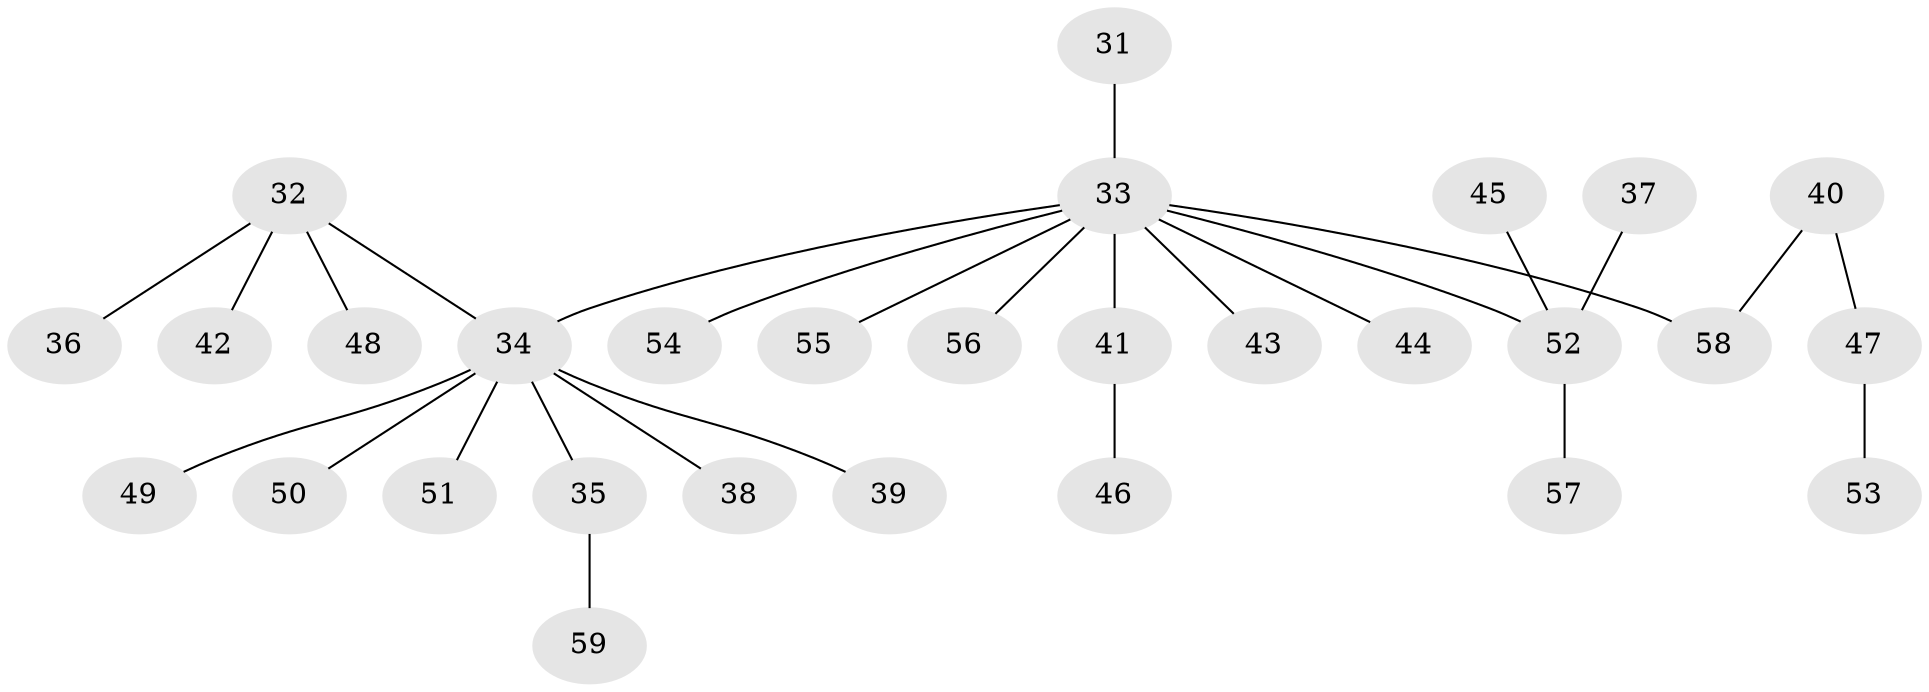 // original degree distribution, {3: 0.22033898305084745, 6: 0.03389830508474576, 4: 0.03389830508474576, 5: 0.01694915254237288, 1: 0.5084745762711864, 2: 0.1864406779661017}
// Generated by graph-tools (version 1.1) at 2025/53/03/09/25 04:53:36]
// undirected, 29 vertices, 28 edges
graph export_dot {
graph [start="1"]
  node [color=gray90,style=filled];
  31;
  32 [super="+24+29"];
  33 [super="+2+3+4+8+19+20+28"];
  34 [super="+17+25+26"];
  35;
  36;
  37;
  38;
  39;
  40 [super="+30"];
  41;
  42;
  43;
  44;
  45;
  46;
  47;
  48;
  49;
  50;
  51;
  52 [super="+21+22+23"];
  53;
  54;
  55;
  56;
  57;
  58 [super="+10"];
  59;
  31 -- 33;
  32 -- 36;
  32 -- 48;
  32 -- 34;
  32 -- 42;
  33 -- 41;
  33 -- 54;
  33 -- 44;
  33 -- 56;
  33 -- 58;
  33 -- 34;
  33 -- 55;
  33 -- 52;
  33 -- 43;
  34 -- 51;
  34 -- 35;
  34 -- 38;
  34 -- 39;
  34 -- 49;
  34 -- 50;
  35 -- 59;
  37 -- 52;
  40 -- 58;
  40 -- 47;
  41 -- 46;
  45 -- 52;
  47 -- 53;
  52 -- 57;
}
